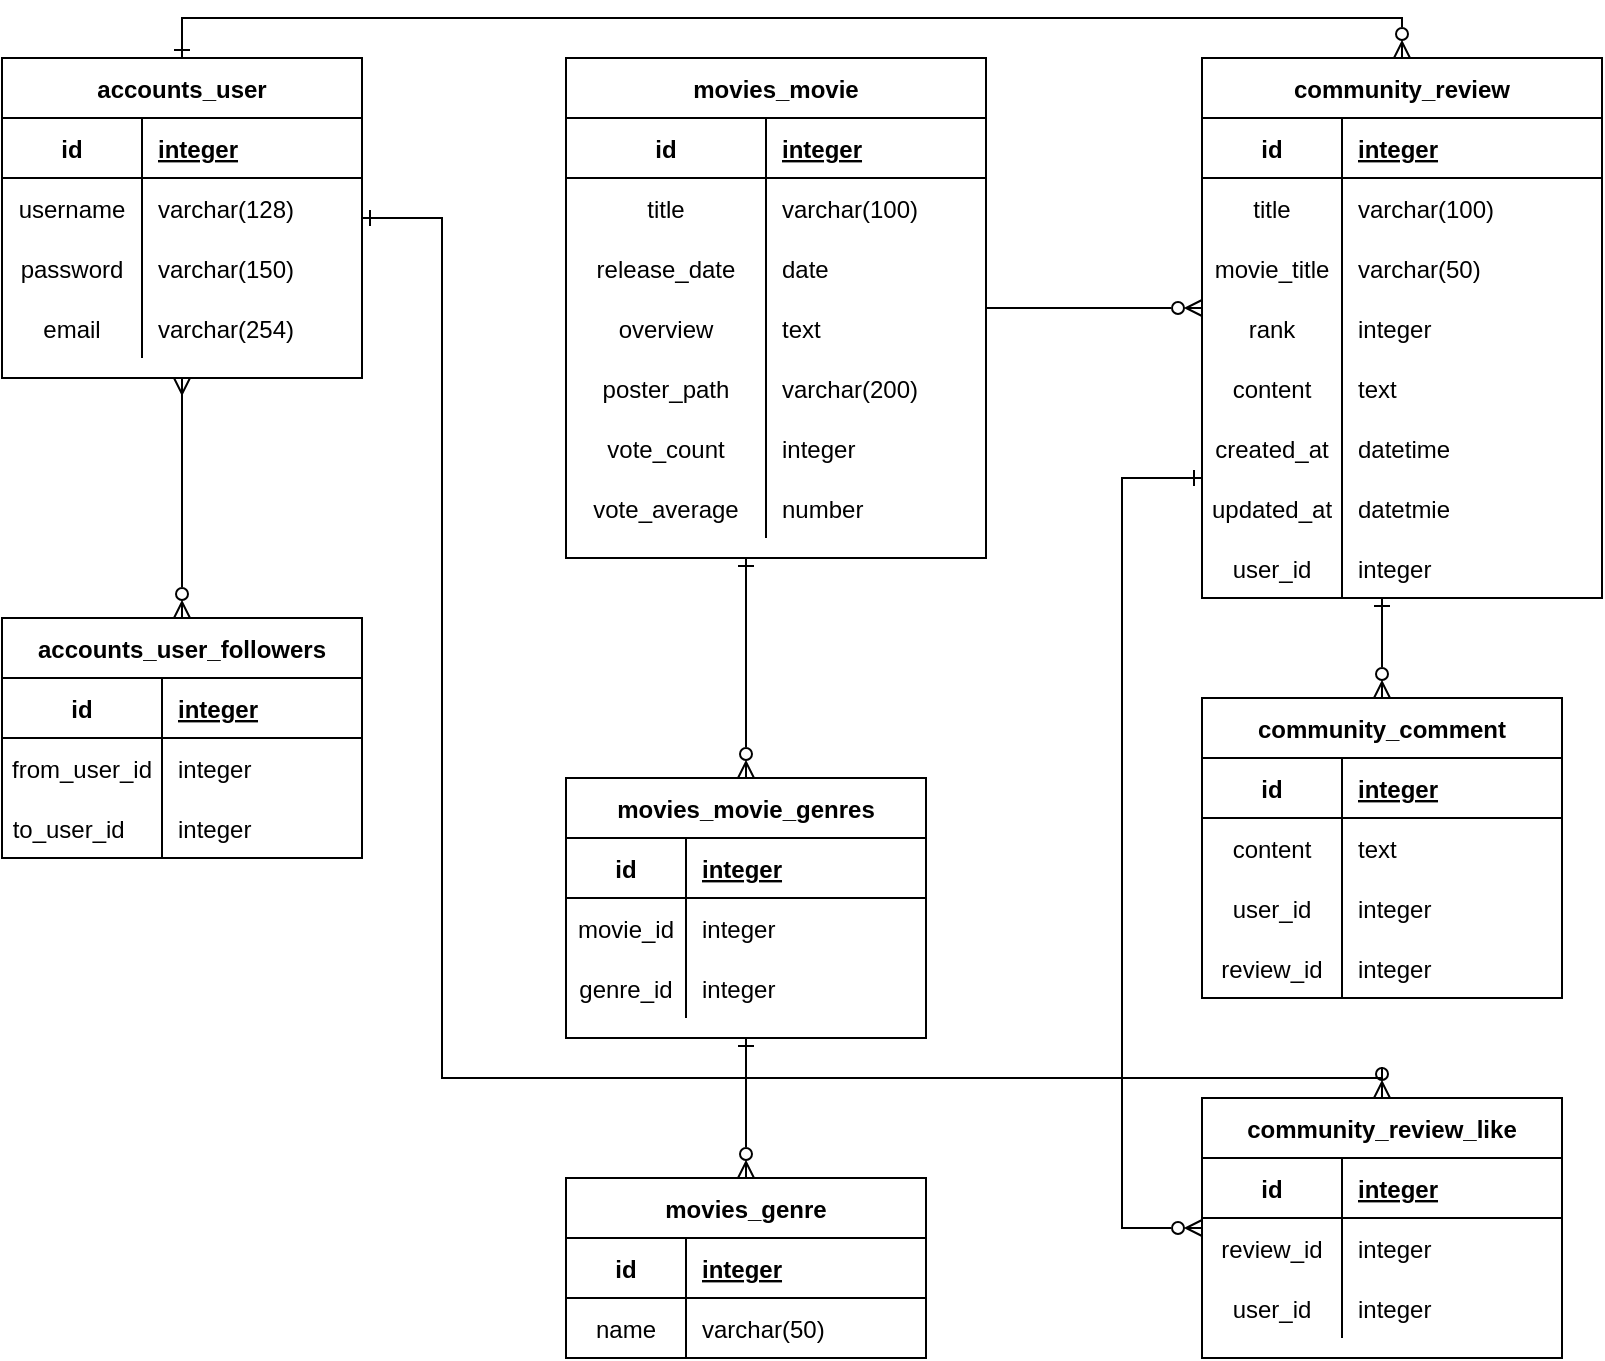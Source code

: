 <mxfile version="15.7.4" type="device"><diagram id="t4grlZ0VWumodpefj4L-" name="Page-1"><mxGraphModel dx="2249" dy="762" grid="1" gridSize="10" guides="1" tooltips="1" connect="1" arrows="1" fold="1" page="1" pageScale="1" pageWidth="827" pageHeight="1169" math="0" shadow="0"><root><mxCell id="0"/><mxCell id="1" parent="0"/><mxCell id="j1EO__7AncN7MLb3bCJq-168" style="edgeStyle=orthogonalEdgeStyle;rounded=0;orthogonalLoop=1;jettySize=auto;html=1;startArrow=ERone;startFill=0;endArrow=ERzeroToMany;endFill=0;" edge="1" parent="1" source="j1EO__7AncN7MLb3bCJq-2" target="j1EO__7AncN7MLb3bCJq-27"><mxGeometry relative="1" as="geometry"><Array as="points"><mxPoint x="-428" y="330"/><mxPoint x="-428" y="330"/></Array></mxGeometry></mxCell><mxCell id="j1EO__7AncN7MLb3bCJq-169" style="edgeStyle=orthogonalEdgeStyle;rounded=0;orthogonalLoop=1;jettySize=auto;html=1;startArrow=none;startFill=0;endArrow=ERzeroToMany;endFill=0;" edge="1" parent="1" source="j1EO__7AncN7MLb3bCJq-2" target="j1EO__7AncN7MLb3bCJq-55"><mxGeometry relative="1" as="geometry"><Array as="points"><mxPoint x="-230" y="165"/><mxPoint x="-230" y="165"/></Array></mxGeometry></mxCell><mxCell id="j1EO__7AncN7MLb3bCJq-2" value="movies_movie" style="shape=table;startSize=30;container=1;collapsible=1;childLayout=tableLayout;fixedRows=1;rowLines=0;fontStyle=1;align=center;resizeLast=1;" vertex="1" parent="1"><mxGeometry x="-518" y="40" width="210" height="250" as="geometry"/></mxCell><mxCell id="j1EO__7AncN7MLb3bCJq-3" value="" style="shape=partialRectangle;collapsible=0;dropTarget=0;pointerEvents=0;fillColor=none;top=0;left=0;bottom=1;right=0;points=[[0,0.5],[1,0.5]];portConstraint=eastwest;" vertex="1" parent="j1EO__7AncN7MLb3bCJq-2"><mxGeometry y="30" width="210" height="30" as="geometry"/></mxCell><mxCell id="j1EO__7AncN7MLb3bCJq-4" value="id" style="shape=partialRectangle;connectable=0;fillColor=none;top=0;left=0;bottom=0;right=0;fontStyle=1;overflow=hidden;" vertex="1" parent="j1EO__7AncN7MLb3bCJq-3"><mxGeometry width="100" height="30" as="geometry"><mxRectangle width="100" height="30" as="alternateBounds"/></mxGeometry></mxCell><mxCell id="j1EO__7AncN7MLb3bCJq-5" value="integer" style="shape=partialRectangle;connectable=0;fillColor=none;top=0;left=0;bottom=0;right=0;align=left;spacingLeft=6;fontStyle=5;overflow=hidden;" vertex="1" parent="j1EO__7AncN7MLb3bCJq-3"><mxGeometry x="100" width="110" height="30" as="geometry"><mxRectangle width="110" height="30" as="alternateBounds"/></mxGeometry></mxCell><mxCell id="j1EO__7AncN7MLb3bCJq-6" value="" style="shape=partialRectangle;collapsible=0;dropTarget=0;pointerEvents=0;fillColor=none;top=0;left=0;bottom=0;right=0;points=[[0,0.5],[1,0.5]];portConstraint=eastwest;" vertex="1" parent="j1EO__7AncN7MLb3bCJq-2"><mxGeometry y="60" width="210" height="30" as="geometry"/></mxCell><mxCell id="j1EO__7AncN7MLb3bCJq-7" value="title" style="shape=partialRectangle;connectable=0;fillColor=none;top=0;left=0;bottom=0;right=0;editable=1;overflow=hidden;" vertex="1" parent="j1EO__7AncN7MLb3bCJq-6"><mxGeometry width="100" height="30" as="geometry"><mxRectangle width="100" height="30" as="alternateBounds"/></mxGeometry></mxCell><mxCell id="j1EO__7AncN7MLb3bCJq-8" value="varchar(100)" style="shape=partialRectangle;connectable=0;fillColor=none;top=0;left=0;bottom=0;right=0;align=left;spacingLeft=6;overflow=hidden;" vertex="1" parent="j1EO__7AncN7MLb3bCJq-6"><mxGeometry x="100" width="110" height="30" as="geometry"><mxRectangle width="110" height="30" as="alternateBounds"/></mxGeometry></mxCell><mxCell id="j1EO__7AncN7MLb3bCJq-9" value="" style="shape=partialRectangle;collapsible=0;dropTarget=0;pointerEvents=0;fillColor=none;top=0;left=0;bottom=0;right=0;points=[[0,0.5],[1,0.5]];portConstraint=eastwest;" vertex="1" parent="j1EO__7AncN7MLb3bCJq-2"><mxGeometry y="90" width="210" height="30" as="geometry"/></mxCell><mxCell id="j1EO__7AncN7MLb3bCJq-10" value="release_date" style="shape=partialRectangle;connectable=0;fillColor=none;top=0;left=0;bottom=0;right=0;editable=1;overflow=hidden;" vertex="1" parent="j1EO__7AncN7MLb3bCJq-9"><mxGeometry width="100" height="30" as="geometry"><mxRectangle width="100" height="30" as="alternateBounds"/></mxGeometry></mxCell><mxCell id="j1EO__7AncN7MLb3bCJq-11" value="date" style="shape=partialRectangle;connectable=0;fillColor=none;top=0;left=0;bottom=0;right=0;align=left;spacingLeft=6;overflow=hidden;" vertex="1" parent="j1EO__7AncN7MLb3bCJq-9"><mxGeometry x="100" width="110" height="30" as="geometry"><mxRectangle width="110" height="30" as="alternateBounds"/></mxGeometry></mxCell><mxCell id="j1EO__7AncN7MLb3bCJq-15" value="" style="shape=partialRectangle;collapsible=0;dropTarget=0;pointerEvents=0;fillColor=none;top=0;left=0;bottom=0;right=0;points=[[0,0.5],[1,0.5]];portConstraint=eastwest;" vertex="1" parent="j1EO__7AncN7MLb3bCJq-2"><mxGeometry y="120" width="210" height="30" as="geometry"/></mxCell><mxCell id="j1EO__7AncN7MLb3bCJq-16" value="overview" style="shape=partialRectangle;connectable=0;fillColor=none;top=0;left=0;bottom=0;right=0;editable=1;overflow=hidden;" vertex="1" parent="j1EO__7AncN7MLb3bCJq-15"><mxGeometry width="100" height="30" as="geometry"><mxRectangle width="100" height="30" as="alternateBounds"/></mxGeometry></mxCell><mxCell id="j1EO__7AncN7MLb3bCJq-17" value="text" style="shape=partialRectangle;connectable=0;fillColor=none;top=0;left=0;bottom=0;right=0;align=left;spacingLeft=6;overflow=hidden;" vertex="1" parent="j1EO__7AncN7MLb3bCJq-15"><mxGeometry x="100" width="110" height="30" as="geometry"><mxRectangle width="110" height="30" as="alternateBounds"/></mxGeometry></mxCell><mxCell id="j1EO__7AncN7MLb3bCJq-18" value="" style="shape=partialRectangle;collapsible=0;dropTarget=0;pointerEvents=0;fillColor=none;top=0;left=0;bottom=0;right=0;points=[[0,0.5],[1,0.5]];portConstraint=eastwest;" vertex="1" parent="j1EO__7AncN7MLb3bCJq-2"><mxGeometry y="150" width="210" height="30" as="geometry"/></mxCell><mxCell id="j1EO__7AncN7MLb3bCJq-19" value="poster_path" style="shape=partialRectangle;connectable=0;fillColor=none;top=0;left=0;bottom=0;right=0;editable=1;overflow=hidden;" vertex="1" parent="j1EO__7AncN7MLb3bCJq-18"><mxGeometry width="100" height="30" as="geometry"><mxRectangle width="100" height="30" as="alternateBounds"/></mxGeometry></mxCell><mxCell id="j1EO__7AncN7MLb3bCJq-20" value="varchar(200)" style="shape=partialRectangle;connectable=0;fillColor=none;top=0;left=0;bottom=0;right=0;align=left;spacingLeft=6;overflow=hidden;" vertex="1" parent="j1EO__7AncN7MLb3bCJq-18"><mxGeometry x="100" width="110" height="30" as="geometry"><mxRectangle width="110" height="30" as="alternateBounds"/></mxGeometry></mxCell><mxCell id="j1EO__7AncN7MLb3bCJq-116" value="" style="shape=partialRectangle;collapsible=0;dropTarget=0;pointerEvents=0;fillColor=none;top=0;left=0;bottom=0;right=0;points=[[0,0.5],[1,0.5]];portConstraint=eastwest;" vertex="1" parent="j1EO__7AncN7MLb3bCJq-2"><mxGeometry y="180" width="210" height="30" as="geometry"/></mxCell><mxCell id="j1EO__7AncN7MLb3bCJq-117" value="vote_count" style="shape=partialRectangle;connectable=0;fillColor=none;top=0;left=0;bottom=0;right=0;editable=1;overflow=hidden;" vertex="1" parent="j1EO__7AncN7MLb3bCJq-116"><mxGeometry width="100" height="30" as="geometry"><mxRectangle width="100" height="30" as="alternateBounds"/></mxGeometry></mxCell><mxCell id="j1EO__7AncN7MLb3bCJq-118" value="integer" style="shape=partialRectangle;connectable=0;fillColor=none;top=0;left=0;bottom=0;right=0;align=left;spacingLeft=6;overflow=hidden;" vertex="1" parent="j1EO__7AncN7MLb3bCJq-116"><mxGeometry x="100" width="110" height="30" as="geometry"><mxRectangle width="110" height="30" as="alternateBounds"/></mxGeometry></mxCell><mxCell id="j1EO__7AncN7MLb3bCJq-119" value="" style="shape=partialRectangle;collapsible=0;dropTarget=0;pointerEvents=0;fillColor=none;top=0;left=0;bottom=0;right=0;points=[[0,0.5],[1,0.5]];portConstraint=eastwest;" vertex="1" parent="j1EO__7AncN7MLb3bCJq-2"><mxGeometry y="210" width="210" height="30" as="geometry"/></mxCell><mxCell id="j1EO__7AncN7MLb3bCJq-120" value="vote_average" style="shape=partialRectangle;connectable=0;fillColor=none;top=0;left=0;bottom=0;right=0;editable=1;overflow=hidden;" vertex="1" parent="j1EO__7AncN7MLb3bCJq-119"><mxGeometry width="100" height="30" as="geometry"><mxRectangle width="100" height="30" as="alternateBounds"/></mxGeometry></mxCell><mxCell id="j1EO__7AncN7MLb3bCJq-121" value="number" style="shape=partialRectangle;connectable=0;fillColor=none;top=0;left=0;bottom=0;right=0;align=left;spacingLeft=6;overflow=hidden;" vertex="1" parent="j1EO__7AncN7MLb3bCJq-119"><mxGeometry x="100" width="110" height="30" as="geometry"><mxRectangle width="110" height="30" as="alternateBounds"/></mxGeometry></mxCell><mxCell id="j1EO__7AncN7MLb3bCJq-54" style="edgeStyle=orthogonalEdgeStyle;rounded=0;orthogonalLoop=1;jettySize=auto;html=1;entryX=0.5;entryY=0;entryDx=0;entryDy=0;endArrow=ERzeroToMany;endFill=0;startArrow=ERone;startFill=0;" edge="1" parent="1" source="j1EO__7AncN7MLb3bCJq-27" target="j1EO__7AncN7MLb3bCJq-40"><mxGeometry relative="1" as="geometry"/></mxCell><mxCell id="j1EO__7AncN7MLb3bCJq-27" value="movies_movie_genres" style="shape=table;startSize=30;container=1;collapsible=1;childLayout=tableLayout;fixedRows=1;rowLines=0;fontStyle=1;align=center;resizeLast=1;" vertex="1" parent="1"><mxGeometry x="-518" y="400" width="180" height="130" as="geometry"/></mxCell><mxCell id="j1EO__7AncN7MLb3bCJq-28" value="" style="shape=partialRectangle;collapsible=0;dropTarget=0;pointerEvents=0;fillColor=none;top=0;left=0;bottom=1;right=0;points=[[0,0.5],[1,0.5]];portConstraint=eastwest;" vertex="1" parent="j1EO__7AncN7MLb3bCJq-27"><mxGeometry y="30" width="180" height="30" as="geometry"/></mxCell><mxCell id="j1EO__7AncN7MLb3bCJq-29" value="id" style="shape=partialRectangle;connectable=0;fillColor=none;top=0;left=0;bottom=0;right=0;fontStyle=1;overflow=hidden;" vertex="1" parent="j1EO__7AncN7MLb3bCJq-28"><mxGeometry width="60" height="30" as="geometry"><mxRectangle width="60" height="30" as="alternateBounds"/></mxGeometry></mxCell><mxCell id="j1EO__7AncN7MLb3bCJq-30" value="integer" style="shape=partialRectangle;connectable=0;fillColor=none;top=0;left=0;bottom=0;right=0;align=left;spacingLeft=6;fontStyle=5;overflow=hidden;" vertex="1" parent="j1EO__7AncN7MLb3bCJq-28"><mxGeometry x="60" width="120" height="30" as="geometry"><mxRectangle width="120" height="30" as="alternateBounds"/></mxGeometry></mxCell><mxCell id="j1EO__7AncN7MLb3bCJq-31" value="" style="shape=partialRectangle;collapsible=0;dropTarget=0;pointerEvents=0;fillColor=none;top=0;left=0;bottom=0;right=0;points=[[0,0.5],[1,0.5]];portConstraint=eastwest;" vertex="1" parent="j1EO__7AncN7MLb3bCJq-27"><mxGeometry y="60" width="180" height="30" as="geometry"/></mxCell><mxCell id="j1EO__7AncN7MLb3bCJq-32" value="movie_id" style="shape=partialRectangle;connectable=0;fillColor=none;top=0;left=0;bottom=0;right=0;editable=1;overflow=hidden;" vertex="1" parent="j1EO__7AncN7MLb3bCJq-31"><mxGeometry width="60" height="30" as="geometry"><mxRectangle width="60" height="30" as="alternateBounds"/></mxGeometry></mxCell><mxCell id="j1EO__7AncN7MLb3bCJq-33" value="integer" style="shape=partialRectangle;connectable=0;fillColor=none;top=0;left=0;bottom=0;right=0;align=left;spacingLeft=6;overflow=hidden;" vertex="1" parent="j1EO__7AncN7MLb3bCJq-31"><mxGeometry x="60" width="120" height="30" as="geometry"><mxRectangle width="120" height="30" as="alternateBounds"/></mxGeometry></mxCell><mxCell id="j1EO__7AncN7MLb3bCJq-34" value="" style="shape=partialRectangle;collapsible=0;dropTarget=0;pointerEvents=0;fillColor=none;top=0;left=0;bottom=0;right=0;points=[[0,0.5],[1,0.5]];portConstraint=eastwest;" vertex="1" parent="j1EO__7AncN7MLb3bCJq-27"><mxGeometry y="90" width="180" height="30" as="geometry"/></mxCell><mxCell id="j1EO__7AncN7MLb3bCJq-35" value="genre_id" style="shape=partialRectangle;connectable=0;fillColor=none;top=0;left=0;bottom=0;right=0;editable=1;overflow=hidden;" vertex="1" parent="j1EO__7AncN7MLb3bCJq-34"><mxGeometry width="60" height="30" as="geometry"><mxRectangle width="60" height="30" as="alternateBounds"/></mxGeometry></mxCell><mxCell id="j1EO__7AncN7MLb3bCJq-36" value="integer" style="shape=partialRectangle;connectable=0;fillColor=none;top=0;left=0;bottom=0;right=0;align=left;spacingLeft=6;overflow=hidden;" vertex="1" parent="j1EO__7AncN7MLb3bCJq-34"><mxGeometry x="60" width="120" height="30" as="geometry"><mxRectangle width="120" height="30" as="alternateBounds"/></mxGeometry></mxCell><mxCell id="j1EO__7AncN7MLb3bCJq-40" value="movies_genre" style="shape=table;startSize=30;container=1;collapsible=1;childLayout=tableLayout;fixedRows=1;rowLines=0;fontStyle=1;align=center;resizeLast=1;" vertex="1" parent="1"><mxGeometry x="-518" y="600" width="180" height="90" as="geometry"/></mxCell><mxCell id="j1EO__7AncN7MLb3bCJq-41" value="" style="shape=partialRectangle;collapsible=0;dropTarget=0;pointerEvents=0;fillColor=none;top=0;left=0;bottom=1;right=0;points=[[0,0.5],[1,0.5]];portConstraint=eastwest;" vertex="1" parent="j1EO__7AncN7MLb3bCJq-40"><mxGeometry y="30" width="180" height="30" as="geometry"/></mxCell><mxCell id="j1EO__7AncN7MLb3bCJq-42" value="id" style="shape=partialRectangle;connectable=0;fillColor=none;top=0;left=0;bottom=0;right=0;fontStyle=1;overflow=hidden;" vertex="1" parent="j1EO__7AncN7MLb3bCJq-41"><mxGeometry width="60" height="30" as="geometry"><mxRectangle width="60" height="30" as="alternateBounds"/></mxGeometry></mxCell><mxCell id="j1EO__7AncN7MLb3bCJq-43" value="integer" style="shape=partialRectangle;connectable=0;fillColor=none;top=0;left=0;bottom=0;right=0;align=left;spacingLeft=6;fontStyle=5;overflow=hidden;" vertex="1" parent="j1EO__7AncN7MLb3bCJq-41"><mxGeometry x="60" width="120" height="30" as="geometry"><mxRectangle width="120" height="30" as="alternateBounds"/></mxGeometry></mxCell><mxCell id="j1EO__7AncN7MLb3bCJq-44" value="" style="shape=partialRectangle;collapsible=0;dropTarget=0;pointerEvents=0;fillColor=none;top=0;left=0;bottom=0;right=0;points=[[0,0.5],[1,0.5]];portConstraint=eastwest;" vertex="1" parent="j1EO__7AncN7MLb3bCJq-40"><mxGeometry y="60" width="180" height="30" as="geometry"/></mxCell><mxCell id="j1EO__7AncN7MLb3bCJq-45" value="name" style="shape=partialRectangle;connectable=0;fillColor=none;top=0;left=0;bottom=0;right=0;editable=1;overflow=hidden;" vertex="1" parent="j1EO__7AncN7MLb3bCJq-44"><mxGeometry width="60" height="30" as="geometry"><mxRectangle width="60" height="30" as="alternateBounds"/></mxGeometry></mxCell><mxCell id="j1EO__7AncN7MLb3bCJq-46" value="varchar(50)" style="shape=partialRectangle;connectable=0;fillColor=none;top=0;left=0;bottom=0;right=0;align=left;spacingLeft=6;overflow=hidden;" vertex="1" parent="j1EO__7AncN7MLb3bCJq-44"><mxGeometry x="60" width="120" height="30" as="geometry"><mxRectangle width="120" height="30" as="alternateBounds"/></mxGeometry></mxCell><mxCell id="j1EO__7AncN7MLb3bCJq-171" style="edgeStyle=orthogonalEdgeStyle;rounded=0;orthogonalLoop=1;jettySize=auto;html=1;startArrow=ERone;startFill=0;endArrow=ERzeroToMany;endFill=0;" edge="1" parent="1" source="j1EO__7AncN7MLb3bCJq-55" target="j1EO__7AncN7MLb3bCJq-86"><mxGeometry relative="1" as="geometry"><Array as="points"><mxPoint x="-110" y="320"/><mxPoint x="-110" y="320"/></Array></mxGeometry></mxCell><mxCell id="j1EO__7AncN7MLb3bCJq-172" style="edgeStyle=orthogonalEdgeStyle;rounded=0;orthogonalLoop=1;jettySize=auto;html=1;startArrow=ERone;startFill=0;endArrow=ERzeroToMany;endFill=0;" edge="1" parent="1" source="j1EO__7AncN7MLb3bCJq-55" target="j1EO__7AncN7MLb3bCJq-123"><mxGeometry relative="1" as="geometry"><Array as="points"><mxPoint x="-240" y="250"/><mxPoint x="-240" y="625"/></Array></mxGeometry></mxCell><mxCell id="j1EO__7AncN7MLb3bCJq-55" value="community_review" style="shape=table;startSize=30;container=1;collapsible=1;childLayout=tableLayout;fixedRows=1;rowLines=0;fontStyle=1;align=center;resizeLast=1;" vertex="1" parent="1"><mxGeometry x="-200" y="40" width="200" height="270" as="geometry"/></mxCell><mxCell id="j1EO__7AncN7MLb3bCJq-56" value="" style="shape=partialRectangle;collapsible=0;dropTarget=0;pointerEvents=0;fillColor=none;top=0;left=0;bottom=1;right=0;points=[[0,0.5],[1,0.5]];portConstraint=eastwest;" vertex="1" parent="j1EO__7AncN7MLb3bCJq-55"><mxGeometry y="30" width="200" height="30" as="geometry"/></mxCell><mxCell id="j1EO__7AncN7MLb3bCJq-57" value="id" style="shape=partialRectangle;connectable=0;fillColor=none;top=0;left=0;bottom=0;right=0;fontStyle=1;overflow=hidden;" vertex="1" parent="j1EO__7AncN7MLb3bCJq-56"><mxGeometry width="70" height="30" as="geometry"><mxRectangle width="70" height="30" as="alternateBounds"/></mxGeometry></mxCell><mxCell id="j1EO__7AncN7MLb3bCJq-58" value="integer" style="shape=partialRectangle;connectable=0;fillColor=none;top=0;left=0;bottom=0;right=0;align=left;spacingLeft=6;fontStyle=5;overflow=hidden;" vertex="1" parent="j1EO__7AncN7MLb3bCJq-56"><mxGeometry x="70" width="130" height="30" as="geometry"><mxRectangle width="130" height="30" as="alternateBounds"/></mxGeometry></mxCell><mxCell id="j1EO__7AncN7MLb3bCJq-59" value="" style="shape=partialRectangle;collapsible=0;dropTarget=0;pointerEvents=0;fillColor=none;top=0;left=0;bottom=0;right=0;points=[[0,0.5],[1,0.5]];portConstraint=eastwest;" vertex="1" parent="j1EO__7AncN7MLb3bCJq-55"><mxGeometry y="60" width="200" height="30" as="geometry"/></mxCell><mxCell id="j1EO__7AncN7MLb3bCJq-60" value="title" style="shape=partialRectangle;connectable=0;fillColor=none;top=0;left=0;bottom=0;right=0;editable=1;overflow=hidden;" vertex="1" parent="j1EO__7AncN7MLb3bCJq-59"><mxGeometry width="70" height="30" as="geometry"><mxRectangle width="70" height="30" as="alternateBounds"/></mxGeometry></mxCell><mxCell id="j1EO__7AncN7MLb3bCJq-61" value="varchar(100)" style="shape=partialRectangle;connectable=0;fillColor=none;top=0;left=0;bottom=0;right=0;align=left;spacingLeft=6;overflow=hidden;" vertex="1" parent="j1EO__7AncN7MLb3bCJq-59"><mxGeometry x="70" width="130" height="30" as="geometry"><mxRectangle width="130" height="30" as="alternateBounds"/></mxGeometry></mxCell><mxCell id="j1EO__7AncN7MLb3bCJq-62" value="" style="shape=partialRectangle;collapsible=0;dropTarget=0;pointerEvents=0;fillColor=none;top=0;left=0;bottom=0;right=0;points=[[0,0.5],[1,0.5]];portConstraint=eastwest;" vertex="1" parent="j1EO__7AncN7MLb3bCJq-55"><mxGeometry y="90" width="200" height="30" as="geometry"/></mxCell><mxCell id="j1EO__7AncN7MLb3bCJq-63" value="movie_title" style="shape=partialRectangle;connectable=0;fillColor=none;top=0;left=0;bottom=0;right=0;editable=1;overflow=hidden;" vertex="1" parent="j1EO__7AncN7MLb3bCJq-62"><mxGeometry width="70" height="30" as="geometry"><mxRectangle width="70" height="30" as="alternateBounds"/></mxGeometry></mxCell><mxCell id="j1EO__7AncN7MLb3bCJq-64" value="varchar(50)" style="shape=partialRectangle;connectable=0;fillColor=none;top=0;left=0;bottom=0;right=0;align=left;spacingLeft=6;overflow=hidden;" vertex="1" parent="j1EO__7AncN7MLb3bCJq-62"><mxGeometry x="70" width="130" height="30" as="geometry"><mxRectangle width="130" height="30" as="alternateBounds"/></mxGeometry></mxCell><mxCell id="j1EO__7AncN7MLb3bCJq-71" value="" style="shape=partialRectangle;collapsible=0;dropTarget=0;pointerEvents=0;fillColor=none;top=0;left=0;bottom=0;right=0;points=[[0,0.5],[1,0.5]];portConstraint=eastwest;" vertex="1" parent="j1EO__7AncN7MLb3bCJq-55"><mxGeometry y="120" width="200" height="30" as="geometry"/></mxCell><mxCell id="j1EO__7AncN7MLb3bCJq-72" value="rank" style="shape=partialRectangle;connectable=0;fillColor=none;top=0;left=0;bottom=0;right=0;editable=1;overflow=hidden;" vertex="1" parent="j1EO__7AncN7MLb3bCJq-71"><mxGeometry width="70" height="30" as="geometry"><mxRectangle width="70" height="30" as="alternateBounds"/></mxGeometry></mxCell><mxCell id="j1EO__7AncN7MLb3bCJq-73" value="integer" style="shape=partialRectangle;connectable=0;fillColor=none;top=0;left=0;bottom=0;right=0;align=left;spacingLeft=6;overflow=hidden;" vertex="1" parent="j1EO__7AncN7MLb3bCJq-71"><mxGeometry x="70" width="130" height="30" as="geometry"><mxRectangle width="130" height="30" as="alternateBounds"/></mxGeometry></mxCell><mxCell id="j1EO__7AncN7MLb3bCJq-74" value="" style="shape=partialRectangle;collapsible=0;dropTarget=0;pointerEvents=0;fillColor=none;top=0;left=0;bottom=0;right=0;points=[[0,0.5],[1,0.5]];portConstraint=eastwest;" vertex="1" parent="j1EO__7AncN7MLb3bCJq-55"><mxGeometry y="150" width="200" height="30" as="geometry"/></mxCell><mxCell id="j1EO__7AncN7MLb3bCJq-75" value="content" style="shape=partialRectangle;connectable=0;fillColor=none;top=0;left=0;bottom=0;right=0;editable=1;overflow=hidden;" vertex="1" parent="j1EO__7AncN7MLb3bCJq-74"><mxGeometry width="70" height="30" as="geometry"><mxRectangle width="70" height="30" as="alternateBounds"/></mxGeometry></mxCell><mxCell id="j1EO__7AncN7MLb3bCJq-76" value="text" style="shape=partialRectangle;connectable=0;fillColor=none;top=0;left=0;bottom=0;right=0;align=left;spacingLeft=6;overflow=hidden;" vertex="1" parent="j1EO__7AncN7MLb3bCJq-74"><mxGeometry x="70" width="130" height="30" as="geometry"><mxRectangle width="130" height="30" as="alternateBounds"/></mxGeometry></mxCell><mxCell id="j1EO__7AncN7MLb3bCJq-77" value="" style="shape=partialRectangle;collapsible=0;dropTarget=0;pointerEvents=0;fillColor=none;top=0;left=0;bottom=0;right=0;points=[[0,0.5],[1,0.5]];portConstraint=eastwest;" vertex="1" parent="j1EO__7AncN7MLb3bCJq-55"><mxGeometry y="180" width="200" height="30" as="geometry"/></mxCell><mxCell id="j1EO__7AncN7MLb3bCJq-78" value="created_at" style="shape=partialRectangle;connectable=0;fillColor=none;top=0;left=0;bottom=0;right=0;editable=1;overflow=hidden;" vertex="1" parent="j1EO__7AncN7MLb3bCJq-77"><mxGeometry width="70" height="30" as="geometry"><mxRectangle width="70" height="30" as="alternateBounds"/></mxGeometry></mxCell><mxCell id="j1EO__7AncN7MLb3bCJq-79" value="datetime" style="shape=partialRectangle;connectable=0;fillColor=none;top=0;left=0;bottom=0;right=0;align=left;spacingLeft=6;overflow=hidden;" vertex="1" parent="j1EO__7AncN7MLb3bCJq-77"><mxGeometry x="70" width="130" height="30" as="geometry"><mxRectangle width="130" height="30" as="alternateBounds"/></mxGeometry></mxCell><mxCell id="j1EO__7AncN7MLb3bCJq-80" value="" style="shape=partialRectangle;collapsible=0;dropTarget=0;pointerEvents=0;fillColor=none;top=0;left=0;bottom=0;right=0;points=[[0,0.5],[1,0.5]];portConstraint=eastwest;" vertex="1" parent="j1EO__7AncN7MLb3bCJq-55"><mxGeometry y="210" width="200" height="30" as="geometry"/></mxCell><mxCell id="j1EO__7AncN7MLb3bCJq-81" value="updated_at" style="shape=partialRectangle;connectable=0;fillColor=none;top=0;left=0;bottom=0;right=0;editable=1;overflow=hidden;" vertex="1" parent="j1EO__7AncN7MLb3bCJq-80"><mxGeometry width="70" height="30" as="geometry"><mxRectangle width="70" height="30" as="alternateBounds"/></mxGeometry></mxCell><mxCell id="j1EO__7AncN7MLb3bCJq-82" value="datetmie" style="shape=partialRectangle;connectable=0;fillColor=none;top=0;left=0;bottom=0;right=0;align=left;spacingLeft=6;overflow=hidden;" vertex="1" parent="j1EO__7AncN7MLb3bCJq-80"><mxGeometry x="70" width="130" height="30" as="geometry"><mxRectangle width="130" height="30" as="alternateBounds"/></mxGeometry></mxCell><mxCell id="j1EO__7AncN7MLb3bCJq-83" value="" style="shape=partialRectangle;collapsible=0;dropTarget=0;pointerEvents=0;fillColor=none;top=0;left=0;bottom=0;right=0;points=[[0,0.5],[1,0.5]];portConstraint=eastwest;" vertex="1" parent="j1EO__7AncN7MLb3bCJq-55"><mxGeometry y="240" width="200" height="30" as="geometry"/></mxCell><mxCell id="j1EO__7AncN7MLb3bCJq-84" value="user_id" style="shape=partialRectangle;connectable=0;fillColor=none;top=0;left=0;bottom=0;right=0;editable=1;overflow=hidden;" vertex="1" parent="j1EO__7AncN7MLb3bCJq-83"><mxGeometry width="70" height="30" as="geometry"><mxRectangle width="70" height="30" as="alternateBounds"/></mxGeometry></mxCell><mxCell id="j1EO__7AncN7MLb3bCJq-85" value="integer" style="shape=partialRectangle;connectable=0;fillColor=none;top=0;left=0;bottom=0;right=0;align=left;spacingLeft=6;overflow=hidden;" vertex="1" parent="j1EO__7AncN7MLb3bCJq-83"><mxGeometry x="70" width="130" height="30" as="geometry"><mxRectangle width="130" height="30" as="alternateBounds"/></mxGeometry></mxCell><mxCell id="j1EO__7AncN7MLb3bCJq-86" value="community_comment" style="shape=table;startSize=30;container=1;collapsible=1;childLayout=tableLayout;fixedRows=1;rowLines=0;fontStyle=1;align=center;resizeLast=1;" vertex="1" parent="1"><mxGeometry x="-200" y="360" width="180" height="150" as="geometry"/></mxCell><mxCell id="j1EO__7AncN7MLb3bCJq-87" value="" style="shape=partialRectangle;collapsible=0;dropTarget=0;pointerEvents=0;fillColor=none;top=0;left=0;bottom=1;right=0;points=[[0,0.5],[1,0.5]];portConstraint=eastwest;" vertex="1" parent="j1EO__7AncN7MLb3bCJq-86"><mxGeometry y="30" width="180" height="30" as="geometry"/></mxCell><mxCell id="j1EO__7AncN7MLb3bCJq-88" value="id" style="shape=partialRectangle;connectable=0;fillColor=none;top=0;left=0;bottom=0;right=0;fontStyle=1;overflow=hidden;" vertex="1" parent="j1EO__7AncN7MLb3bCJq-87"><mxGeometry width="70" height="30" as="geometry"><mxRectangle width="70" height="30" as="alternateBounds"/></mxGeometry></mxCell><mxCell id="j1EO__7AncN7MLb3bCJq-89" value="integer" style="shape=partialRectangle;connectable=0;fillColor=none;top=0;left=0;bottom=0;right=0;align=left;spacingLeft=6;fontStyle=5;overflow=hidden;" vertex="1" parent="j1EO__7AncN7MLb3bCJq-87"><mxGeometry x="70" width="110" height="30" as="geometry"><mxRectangle width="110" height="30" as="alternateBounds"/></mxGeometry></mxCell><mxCell id="j1EO__7AncN7MLb3bCJq-99" value="" style="shape=partialRectangle;collapsible=0;dropTarget=0;pointerEvents=0;fillColor=none;top=0;left=0;bottom=0;right=0;points=[[0,0.5],[1,0.5]];portConstraint=eastwest;" vertex="1" parent="j1EO__7AncN7MLb3bCJq-86"><mxGeometry y="60" width="180" height="30" as="geometry"/></mxCell><mxCell id="j1EO__7AncN7MLb3bCJq-100" value="content" style="shape=partialRectangle;connectable=0;fillColor=none;top=0;left=0;bottom=0;right=0;editable=1;overflow=hidden;" vertex="1" parent="j1EO__7AncN7MLb3bCJq-99"><mxGeometry width="70" height="30" as="geometry"><mxRectangle width="70" height="30" as="alternateBounds"/></mxGeometry></mxCell><mxCell id="j1EO__7AncN7MLb3bCJq-101" value="text" style="shape=partialRectangle;connectable=0;fillColor=none;top=0;left=0;bottom=0;right=0;align=left;spacingLeft=6;overflow=hidden;" vertex="1" parent="j1EO__7AncN7MLb3bCJq-99"><mxGeometry x="70" width="110" height="30" as="geometry"><mxRectangle width="110" height="30" as="alternateBounds"/></mxGeometry></mxCell><mxCell id="j1EO__7AncN7MLb3bCJq-108" value="" style="shape=partialRectangle;collapsible=0;dropTarget=0;pointerEvents=0;fillColor=none;top=0;left=0;bottom=0;right=0;points=[[0,0.5],[1,0.5]];portConstraint=eastwest;" vertex="1" parent="j1EO__7AncN7MLb3bCJq-86"><mxGeometry y="90" width="180" height="30" as="geometry"/></mxCell><mxCell id="j1EO__7AncN7MLb3bCJq-109" value="user_id" style="shape=partialRectangle;connectable=0;fillColor=none;top=0;left=0;bottom=0;right=0;editable=1;overflow=hidden;" vertex="1" parent="j1EO__7AncN7MLb3bCJq-108"><mxGeometry width="70" height="30" as="geometry"><mxRectangle width="70" height="30" as="alternateBounds"/></mxGeometry></mxCell><mxCell id="j1EO__7AncN7MLb3bCJq-110" value="integer" style="shape=partialRectangle;connectable=0;fillColor=none;top=0;left=0;bottom=0;right=0;align=left;spacingLeft=6;overflow=hidden;" vertex="1" parent="j1EO__7AncN7MLb3bCJq-108"><mxGeometry x="70" width="110" height="30" as="geometry"><mxRectangle width="110" height="30" as="alternateBounds"/></mxGeometry></mxCell><mxCell id="j1EO__7AncN7MLb3bCJq-111" value="" style="shape=partialRectangle;collapsible=0;dropTarget=0;pointerEvents=0;fillColor=none;top=0;left=0;bottom=0;right=0;points=[[0,0.5],[1,0.5]];portConstraint=eastwest;" vertex="1" parent="j1EO__7AncN7MLb3bCJq-86"><mxGeometry y="120" width="180" height="30" as="geometry"/></mxCell><mxCell id="j1EO__7AncN7MLb3bCJq-112" value="review_id" style="shape=partialRectangle;connectable=0;fillColor=none;top=0;left=0;bottom=0;right=0;editable=1;overflow=hidden;" vertex="1" parent="j1EO__7AncN7MLb3bCJq-111"><mxGeometry width="70" height="30" as="geometry"><mxRectangle width="70" height="30" as="alternateBounds"/></mxGeometry></mxCell><mxCell id="j1EO__7AncN7MLb3bCJq-113" value="integer" style="shape=partialRectangle;connectable=0;fillColor=none;top=0;left=0;bottom=0;right=0;align=left;spacingLeft=6;overflow=hidden;" vertex="1" parent="j1EO__7AncN7MLb3bCJq-111"><mxGeometry x="70" width="110" height="30" as="geometry"><mxRectangle width="110" height="30" as="alternateBounds"/></mxGeometry></mxCell><mxCell id="j1EO__7AncN7MLb3bCJq-174" style="edgeStyle=orthogonalEdgeStyle;rounded=0;orthogonalLoop=1;jettySize=auto;html=1;startArrow=ERzeroToMany;startFill=0;endArrow=ERone;endFill=0;" edge="1" parent="1" source="j1EO__7AncN7MLb3bCJq-123" target="j1EO__7AncN7MLb3bCJq-138"><mxGeometry relative="1" as="geometry"><Array as="points"><mxPoint x="-110" y="550"/><mxPoint x="-580" y="550"/><mxPoint x="-580" y="120"/></Array></mxGeometry></mxCell><mxCell id="j1EO__7AncN7MLb3bCJq-123" value="community_review_like" style="shape=table;startSize=30;container=1;collapsible=1;childLayout=tableLayout;fixedRows=1;rowLines=0;fontStyle=1;align=center;resizeLast=1;" vertex="1" parent="1"><mxGeometry x="-200" y="560" width="180" height="130" as="geometry"/></mxCell><mxCell id="j1EO__7AncN7MLb3bCJq-124" value="" style="shape=partialRectangle;collapsible=0;dropTarget=0;pointerEvents=0;fillColor=none;top=0;left=0;bottom=1;right=0;points=[[0,0.5],[1,0.5]];portConstraint=eastwest;" vertex="1" parent="j1EO__7AncN7MLb3bCJq-123"><mxGeometry y="30" width="180" height="30" as="geometry"/></mxCell><mxCell id="j1EO__7AncN7MLb3bCJq-125" value="id" style="shape=partialRectangle;connectable=0;fillColor=none;top=0;left=0;bottom=0;right=0;fontStyle=1;overflow=hidden;" vertex="1" parent="j1EO__7AncN7MLb3bCJq-124"><mxGeometry width="70" height="30" as="geometry"><mxRectangle width="70" height="30" as="alternateBounds"/></mxGeometry></mxCell><mxCell id="j1EO__7AncN7MLb3bCJq-126" value="integer" style="shape=partialRectangle;connectable=0;fillColor=none;top=0;left=0;bottom=0;right=0;align=left;spacingLeft=6;fontStyle=5;overflow=hidden;" vertex="1" parent="j1EO__7AncN7MLb3bCJq-124"><mxGeometry x="70" width="110" height="30" as="geometry"><mxRectangle width="110" height="30" as="alternateBounds"/></mxGeometry></mxCell><mxCell id="j1EO__7AncN7MLb3bCJq-127" value="" style="shape=partialRectangle;collapsible=0;dropTarget=0;pointerEvents=0;fillColor=none;top=0;left=0;bottom=0;right=0;points=[[0,0.5],[1,0.5]];portConstraint=eastwest;" vertex="1" parent="j1EO__7AncN7MLb3bCJq-123"><mxGeometry y="60" width="180" height="30" as="geometry"/></mxCell><mxCell id="j1EO__7AncN7MLb3bCJq-128" value="review_id" style="shape=partialRectangle;connectable=0;fillColor=none;top=0;left=0;bottom=0;right=0;editable=1;overflow=hidden;" vertex="1" parent="j1EO__7AncN7MLb3bCJq-127"><mxGeometry width="70" height="30" as="geometry"><mxRectangle width="70" height="30" as="alternateBounds"/></mxGeometry></mxCell><mxCell id="j1EO__7AncN7MLb3bCJq-129" value="integer" style="shape=partialRectangle;connectable=0;fillColor=none;top=0;left=0;bottom=0;right=0;align=left;spacingLeft=6;overflow=hidden;" vertex="1" parent="j1EO__7AncN7MLb3bCJq-127"><mxGeometry x="70" width="110" height="30" as="geometry"><mxRectangle width="110" height="30" as="alternateBounds"/></mxGeometry></mxCell><mxCell id="j1EO__7AncN7MLb3bCJq-130" value="" style="shape=partialRectangle;collapsible=0;dropTarget=0;pointerEvents=0;fillColor=none;top=0;left=0;bottom=0;right=0;points=[[0,0.5],[1,0.5]];portConstraint=eastwest;" vertex="1" parent="j1EO__7AncN7MLb3bCJq-123"><mxGeometry y="90" width="180" height="30" as="geometry"/></mxCell><mxCell id="j1EO__7AncN7MLb3bCJq-131" value="user_id" style="shape=partialRectangle;connectable=0;fillColor=none;top=0;left=0;bottom=0;right=0;editable=1;overflow=hidden;" vertex="1" parent="j1EO__7AncN7MLb3bCJq-130"><mxGeometry width="70" height="30" as="geometry"><mxRectangle width="70" height="30" as="alternateBounds"/></mxGeometry></mxCell><mxCell id="j1EO__7AncN7MLb3bCJq-132" value="integer" style="shape=partialRectangle;connectable=0;fillColor=none;top=0;left=0;bottom=0;right=0;align=left;spacingLeft=6;overflow=hidden;" vertex="1" parent="j1EO__7AncN7MLb3bCJq-130"><mxGeometry x="70" width="110" height="30" as="geometry"><mxRectangle width="110" height="30" as="alternateBounds"/></mxGeometry></mxCell><mxCell id="j1EO__7AncN7MLb3bCJq-170" style="edgeStyle=orthogonalEdgeStyle;rounded=0;orthogonalLoop=1;jettySize=auto;html=1;startArrow=ERmany;startFill=0;endArrow=ERzeroToMany;endFill=0;" edge="1" parent="1" source="j1EO__7AncN7MLb3bCJq-138" target="j1EO__7AncN7MLb3bCJq-151"><mxGeometry relative="1" as="geometry"/></mxCell><mxCell id="j1EO__7AncN7MLb3bCJq-173" style="edgeStyle=orthogonalEdgeStyle;rounded=0;orthogonalLoop=1;jettySize=auto;html=1;startArrow=ERone;startFill=0;endArrow=ERzeroToMany;endFill=0;" edge="1" parent="1" source="j1EO__7AncN7MLb3bCJq-138" target="j1EO__7AncN7MLb3bCJq-55"><mxGeometry relative="1" as="geometry"><Array as="points"><mxPoint x="-710" y="20"/><mxPoint x="-100" y="20"/></Array></mxGeometry></mxCell><mxCell id="j1EO__7AncN7MLb3bCJq-138" value="accounts_user" style="shape=table;startSize=30;container=1;collapsible=1;childLayout=tableLayout;fixedRows=1;rowLines=0;fontStyle=1;align=center;resizeLast=1;" vertex="1" parent="1"><mxGeometry x="-800" y="40" width="180" height="160" as="geometry"/></mxCell><mxCell id="j1EO__7AncN7MLb3bCJq-139" value="" style="shape=partialRectangle;collapsible=0;dropTarget=0;pointerEvents=0;fillColor=none;top=0;left=0;bottom=1;right=0;points=[[0,0.5],[1,0.5]];portConstraint=eastwest;" vertex="1" parent="j1EO__7AncN7MLb3bCJq-138"><mxGeometry y="30" width="180" height="30" as="geometry"/></mxCell><mxCell id="j1EO__7AncN7MLb3bCJq-140" value="id" style="shape=partialRectangle;connectable=0;fillColor=none;top=0;left=0;bottom=0;right=0;fontStyle=1;overflow=hidden;" vertex="1" parent="j1EO__7AncN7MLb3bCJq-139"><mxGeometry width="70" height="30" as="geometry"><mxRectangle width="70" height="30" as="alternateBounds"/></mxGeometry></mxCell><mxCell id="j1EO__7AncN7MLb3bCJq-141" value="integer" style="shape=partialRectangle;connectable=0;fillColor=none;top=0;left=0;bottom=0;right=0;align=left;spacingLeft=6;fontStyle=5;overflow=hidden;" vertex="1" parent="j1EO__7AncN7MLb3bCJq-139"><mxGeometry x="70" width="110" height="30" as="geometry"><mxRectangle width="110" height="30" as="alternateBounds"/></mxGeometry></mxCell><mxCell id="j1EO__7AncN7MLb3bCJq-142" value="" style="shape=partialRectangle;collapsible=0;dropTarget=0;pointerEvents=0;fillColor=none;top=0;left=0;bottom=0;right=0;points=[[0,0.5],[1,0.5]];portConstraint=eastwest;" vertex="1" parent="j1EO__7AncN7MLb3bCJq-138"><mxGeometry y="60" width="180" height="30" as="geometry"/></mxCell><mxCell id="j1EO__7AncN7MLb3bCJq-143" value="username" style="shape=partialRectangle;connectable=0;fillColor=none;top=0;left=0;bottom=0;right=0;editable=1;overflow=hidden;" vertex="1" parent="j1EO__7AncN7MLb3bCJq-142"><mxGeometry width="70" height="30" as="geometry"><mxRectangle width="70" height="30" as="alternateBounds"/></mxGeometry></mxCell><mxCell id="j1EO__7AncN7MLb3bCJq-144" value="varchar(128)" style="shape=partialRectangle;connectable=0;fillColor=none;top=0;left=0;bottom=0;right=0;align=left;spacingLeft=6;overflow=hidden;" vertex="1" parent="j1EO__7AncN7MLb3bCJq-142"><mxGeometry x="70" width="110" height="30" as="geometry"><mxRectangle width="110" height="30" as="alternateBounds"/></mxGeometry></mxCell><mxCell id="j1EO__7AncN7MLb3bCJq-145" value="" style="shape=partialRectangle;collapsible=0;dropTarget=0;pointerEvents=0;fillColor=none;top=0;left=0;bottom=0;right=0;points=[[0,0.5],[1,0.5]];portConstraint=eastwest;" vertex="1" parent="j1EO__7AncN7MLb3bCJq-138"><mxGeometry y="90" width="180" height="30" as="geometry"/></mxCell><mxCell id="j1EO__7AncN7MLb3bCJq-146" value="password" style="shape=partialRectangle;connectable=0;fillColor=none;top=0;left=0;bottom=0;right=0;editable=1;overflow=hidden;" vertex="1" parent="j1EO__7AncN7MLb3bCJq-145"><mxGeometry width="70" height="30" as="geometry"><mxRectangle width="70" height="30" as="alternateBounds"/></mxGeometry></mxCell><mxCell id="j1EO__7AncN7MLb3bCJq-147" value="varchar(150)" style="shape=partialRectangle;connectable=0;fillColor=none;top=0;left=0;bottom=0;right=0;align=left;spacingLeft=6;overflow=hidden;" vertex="1" parent="j1EO__7AncN7MLb3bCJq-145"><mxGeometry x="70" width="110" height="30" as="geometry"><mxRectangle width="110" height="30" as="alternateBounds"/></mxGeometry></mxCell><mxCell id="j1EO__7AncN7MLb3bCJq-148" value="" style="shape=partialRectangle;collapsible=0;dropTarget=0;pointerEvents=0;fillColor=none;top=0;left=0;bottom=0;right=0;points=[[0,0.5],[1,0.5]];portConstraint=eastwest;" vertex="1" parent="j1EO__7AncN7MLb3bCJq-138"><mxGeometry y="120" width="180" height="30" as="geometry"/></mxCell><mxCell id="j1EO__7AncN7MLb3bCJq-149" value="email" style="shape=partialRectangle;connectable=0;fillColor=none;top=0;left=0;bottom=0;right=0;editable=1;overflow=hidden;" vertex="1" parent="j1EO__7AncN7MLb3bCJq-148"><mxGeometry width="70" height="30" as="geometry"><mxRectangle width="70" height="30" as="alternateBounds"/></mxGeometry></mxCell><mxCell id="j1EO__7AncN7MLb3bCJq-150" value="varchar(254)" style="shape=partialRectangle;connectable=0;fillColor=none;top=0;left=0;bottom=0;right=0;align=left;spacingLeft=6;overflow=hidden;" vertex="1" parent="j1EO__7AncN7MLb3bCJq-148"><mxGeometry x="70" width="110" height="30" as="geometry"><mxRectangle width="110" height="30" as="alternateBounds"/></mxGeometry></mxCell><mxCell id="j1EO__7AncN7MLb3bCJq-151" value="accounts_user_followers" style="shape=table;startSize=30;container=1;collapsible=1;childLayout=tableLayout;fixedRows=1;rowLines=0;fontStyle=1;align=center;resizeLast=1;" vertex="1" parent="1"><mxGeometry x="-800" y="320" width="180" height="120" as="geometry"/></mxCell><mxCell id="j1EO__7AncN7MLb3bCJq-152" value="" style="shape=partialRectangle;collapsible=0;dropTarget=0;pointerEvents=0;fillColor=none;top=0;left=0;bottom=1;right=0;points=[[0,0.5],[1,0.5]];portConstraint=eastwest;" vertex="1" parent="j1EO__7AncN7MLb3bCJq-151"><mxGeometry y="30" width="180" height="30" as="geometry"/></mxCell><mxCell id="j1EO__7AncN7MLb3bCJq-153" value="id" style="shape=partialRectangle;connectable=0;fillColor=none;top=0;left=0;bottom=0;right=0;fontStyle=1;overflow=hidden;" vertex="1" parent="j1EO__7AncN7MLb3bCJq-152"><mxGeometry width="80" height="30" as="geometry"><mxRectangle width="80" height="30" as="alternateBounds"/></mxGeometry></mxCell><mxCell id="j1EO__7AncN7MLb3bCJq-154" value="integer" style="shape=partialRectangle;connectable=0;fillColor=none;top=0;left=0;bottom=0;right=0;align=left;spacingLeft=6;fontStyle=5;overflow=hidden;" vertex="1" parent="j1EO__7AncN7MLb3bCJq-152"><mxGeometry x="80" width="100" height="30" as="geometry"><mxRectangle width="100" height="30" as="alternateBounds"/></mxGeometry></mxCell><mxCell id="j1EO__7AncN7MLb3bCJq-155" value="" style="shape=partialRectangle;collapsible=0;dropTarget=0;pointerEvents=0;fillColor=none;top=0;left=0;bottom=0;right=0;points=[[0,0.5],[1,0.5]];portConstraint=eastwest;" vertex="1" parent="j1EO__7AncN7MLb3bCJq-151"><mxGeometry y="60" width="180" height="30" as="geometry"/></mxCell><mxCell id="j1EO__7AncN7MLb3bCJq-156" value="from_user_id" style="shape=partialRectangle;connectable=0;fillColor=none;top=0;left=0;bottom=0;right=0;editable=1;overflow=hidden;" vertex="1" parent="j1EO__7AncN7MLb3bCJq-155"><mxGeometry width="80" height="30" as="geometry"><mxRectangle width="80" height="30" as="alternateBounds"/></mxGeometry></mxCell><mxCell id="j1EO__7AncN7MLb3bCJq-157" value="integer" style="shape=partialRectangle;connectable=0;fillColor=none;top=0;left=0;bottom=0;right=0;align=left;spacingLeft=6;overflow=hidden;" vertex="1" parent="j1EO__7AncN7MLb3bCJq-155"><mxGeometry x="80" width="100" height="30" as="geometry"><mxRectangle width="100" height="30" as="alternateBounds"/></mxGeometry></mxCell><mxCell id="j1EO__7AncN7MLb3bCJq-158" value="" style="shape=partialRectangle;collapsible=0;dropTarget=0;pointerEvents=0;fillColor=none;top=0;left=0;bottom=0;right=0;points=[[0,0.5],[1,0.5]];portConstraint=eastwest;" vertex="1" parent="j1EO__7AncN7MLb3bCJq-151"><mxGeometry y="90" width="180" height="30" as="geometry"/></mxCell><mxCell id="j1EO__7AncN7MLb3bCJq-159" value="to_user_id    " style="shape=partialRectangle;connectable=0;fillColor=none;top=0;left=0;bottom=0;right=0;editable=1;overflow=hidden;" vertex="1" parent="j1EO__7AncN7MLb3bCJq-158"><mxGeometry width="80" height="30" as="geometry"><mxRectangle width="80" height="30" as="alternateBounds"/></mxGeometry></mxCell><mxCell id="j1EO__7AncN7MLb3bCJq-160" value="integer" style="shape=partialRectangle;connectable=0;fillColor=none;top=0;left=0;bottom=0;right=0;align=left;spacingLeft=6;overflow=hidden;" vertex="1" parent="j1EO__7AncN7MLb3bCJq-158"><mxGeometry x="80" width="100" height="30" as="geometry"><mxRectangle width="100" height="30" as="alternateBounds"/></mxGeometry></mxCell></root></mxGraphModel></diagram></mxfile>
